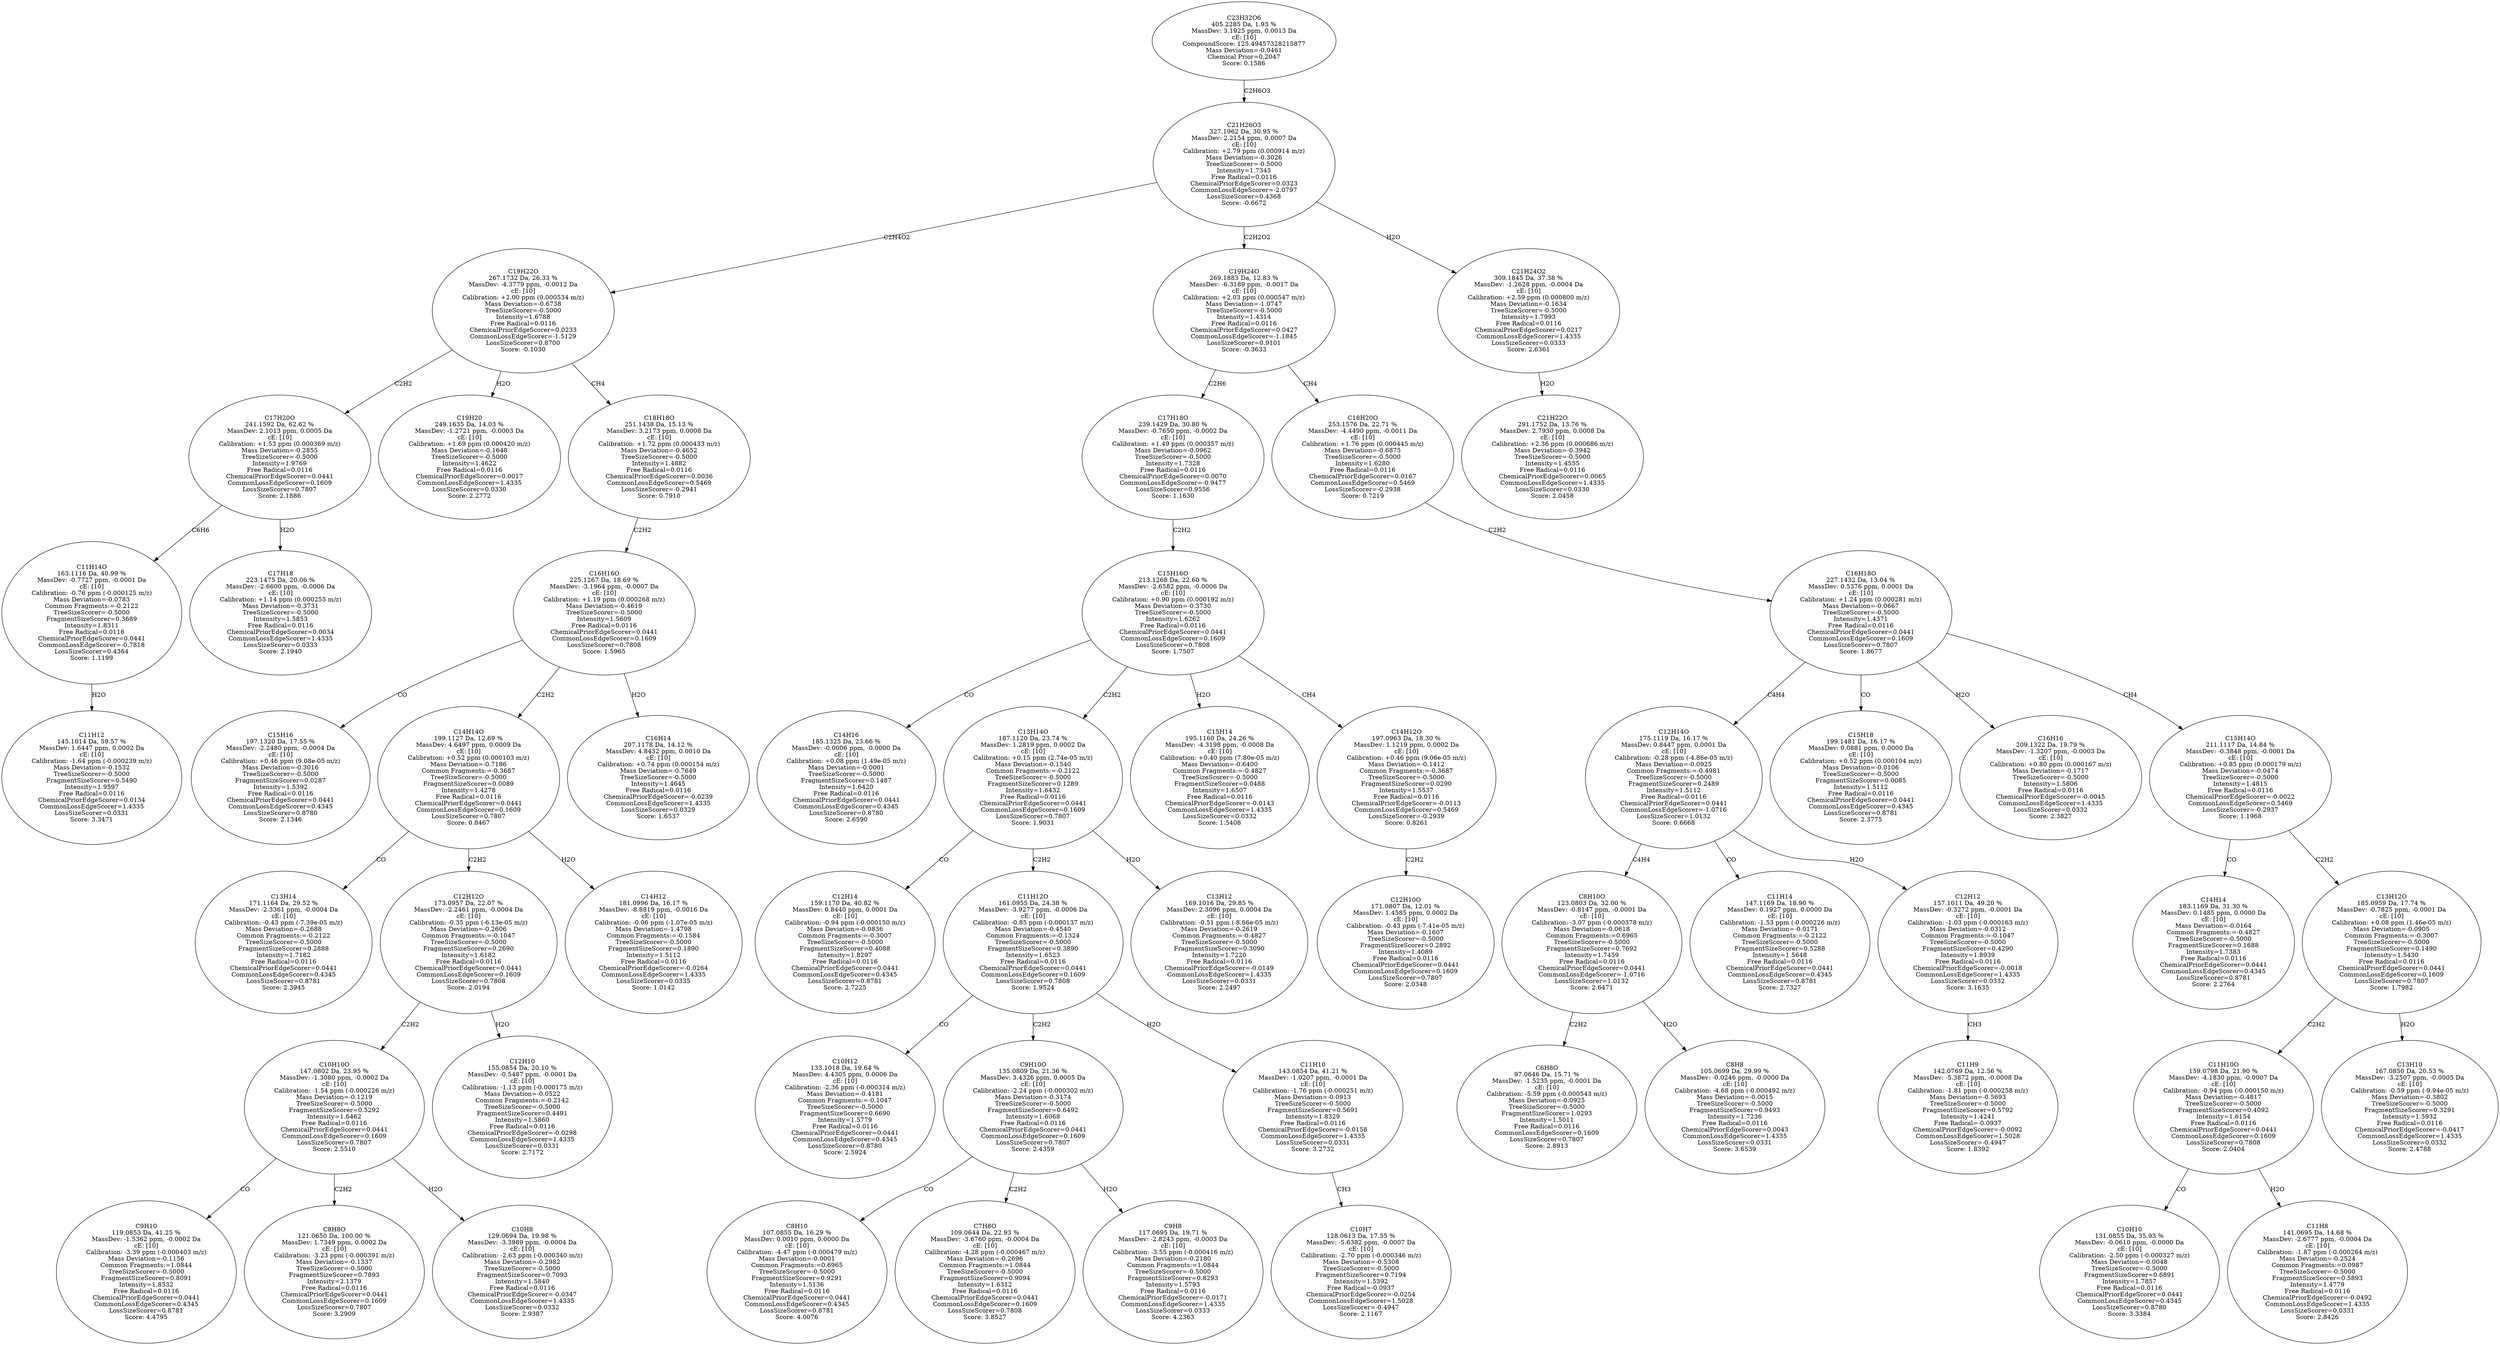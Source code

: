 strict digraph {
v1 [label="C11H12\n145.1014 Da, 59.57 %\nMassDev: 1.6447 ppm, 0.0002 Da\ncE: [10]\nCalibration: -1.64 ppm (-0.000239 m/z)\nMass Deviation=-0.1532\nTreeSizeScorer=-0.5000\nFragmentSizeScorer=0.5490\nIntensity=1.9597\nFree Radical=0.0116\nChemicalPriorEdgeScorer=0.0134\nCommonLossEdgeScorer=1.4335\nLossSizeScorer=0.0331\nScore: 3.3471"];
v2 [label="C11H14O\n163.1116 Da, 40.99 %\nMassDev: -0.7727 ppm, -0.0001 Da\ncE: [10]\nCalibration: -0.76 ppm (-0.000125 m/z)\nMass Deviation=-0.0783\nCommon Fragments:=-0.2122\nTreeSizeScorer=-0.5000\nFragmentSizeScorer=0.3689\nIntensity=1.8311\nFree Radical=0.0116\nChemicalPriorEdgeScorer=0.0441\nCommonLossEdgeScorer=-0.7818\nLossSizeScorer=0.4364\nScore: 1.1199"];
v3 [label="C17H18\n223.1475 Da, 20.06 %\nMassDev: -2.6600 ppm, -0.0006 Da\ncE: [10]\nCalibration: +1.14 ppm (0.000255 m/z)\nMass Deviation=-0.3731\nTreeSizeScorer=-0.5000\nIntensity=1.5853\nFree Radical=0.0116\nChemicalPriorEdgeScorer=0.0034\nCommonLossEdgeScorer=1.4335\nLossSizeScorer=0.0333\nScore: 2.1940"];
v4 [label="C17H20O\n241.1592 Da, 62.62 %\nMassDev: 2.1013 ppm, 0.0005 Da\ncE: [10]\nCalibration: +1.53 ppm (0.000369 m/z)\nMass Deviation=-0.2855\nTreeSizeScorer=-0.5000\nIntensity=1.9769\nFree Radical=0.0116\nChemicalPriorEdgeScorer=0.0441\nCommonLossEdgeScorer=0.1609\nLossSizeScorer=0.7807\nScore: 2.1886"];
v5 [label="C19H20\n249.1635 Da, 14.03 %\nMassDev: -1.2721 ppm, -0.0003 Da\ncE: [10]\nCalibration: +1.69 ppm (0.000420 m/z)\nMass Deviation=-0.1648\nTreeSizeScorer=-0.5000\nIntensity=1.4622\nFree Radical=0.0116\nChemicalPriorEdgeScorer=0.0017\nCommonLossEdgeScorer=1.4335\nLossSizeScorer=0.0330\nScore: 2.2772"];
v6 [label="C15H16\n197.1320 Da, 17.55 %\nMassDev: -2.2480 ppm, -0.0004 Da\ncE: [10]\nCalibration: +0.46 ppm (9.08e-05 m/z)\nMass Deviation=-0.3016\nTreeSizeScorer=-0.5000\nFragmentSizeScorer=0.0287\nIntensity=1.5392\nFree Radical=0.0116\nChemicalPriorEdgeScorer=0.0441\nCommonLossEdgeScorer=0.4345\nLossSizeScorer=0.8780\nScore: 2.1346"];
v7 [label="C13H14\n171.1164 Da, 29.52 %\nMassDev: -2.3361 ppm, -0.0004 Da\ncE: [10]\nCalibration: -0.43 ppm (-7.39e-05 m/z)\nMass Deviation=-0.2688\nCommon Fragments:=-0.2122\nTreeSizeScorer=-0.5000\nFragmentSizeScorer=0.2888\nIntensity=1.7182\nFree Radical=0.0116\nChemicalPriorEdgeScorer=0.0441\nCommonLossEdgeScorer=0.4345\nLossSizeScorer=0.8781\nScore: 2.3945"];
v8 [label="C9H10\n119.0853 Da, 41.25 %\nMassDev: -1.5362 ppm, -0.0002 Da\ncE: [10]\nCalibration: -3.39 ppm (-0.000403 m/z)\nMass Deviation=-0.1156\nCommon Fragments:=1.0844\nTreeSizeScorer=-0.5000\nFragmentSizeScorer=0.8091\nIntensity=1.8332\nFree Radical=0.0116\nChemicalPriorEdgeScorer=0.0441\nCommonLossEdgeScorer=0.4345\nLossSizeScorer=0.8781\nScore: 4.4795"];
v9 [label="C8H8O\n121.0650 Da, 100.00 %\nMassDev: 1.7349 ppm, 0.0002 Da\ncE: [10]\nCalibration: -3.23 ppm (-0.000391 m/z)\nMass Deviation=-0.1337\nTreeSizeScorer=-0.5000\nFragmentSizeScorer=0.7893\nIntensity=2.1379\nFree Radical=0.0116\nChemicalPriorEdgeScorer=0.0441\nCommonLossEdgeScorer=0.1609\nLossSizeScorer=0.7807\nScore: 3.2909"];
v10 [label="C10H8\n129.0694 Da, 19.98 %\nMassDev: -3.3989 ppm, -0.0004 Da\ncE: [10]\nCalibration: -2.63 ppm (-0.000340 m/z)\nMass Deviation=-0.2982\nTreeSizeScorer=-0.5000\nFragmentSizeScorer=0.7093\nIntensity=1.5840\nFree Radical=0.0116\nChemicalPriorEdgeScorer=-0.0347\nCommonLossEdgeScorer=1.4335\nLossSizeScorer=0.0332\nScore: 2.9387"];
v11 [label="C10H10O\n147.0802 Da, 23.95 %\nMassDev: -1.3080 ppm, -0.0002 Da\ncE: [10]\nCalibration: -1.54 ppm (-0.000226 m/z)\nMass Deviation=-0.1219\nTreeSizeScorer=-0.5000\nFragmentSizeScorer=0.5292\nIntensity=1.6462\nFree Radical=0.0116\nChemicalPriorEdgeScorer=0.0441\nCommonLossEdgeScorer=0.1609\nLossSizeScorer=0.7807\nScore: 2.5510"];
v12 [label="C12H10\n155.0854 Da, 20.10 %\nMassDev: -0.5487 ppm, -0.0001 Da\ncE: [10]\nCalibration: -1.13 ppm (-0.000175 m/z)\nMass Deviation=-0.0522\nCommon Fragments:=-0.2142\nTreeSizeScorer=-0.5000\nFragmentSizeScorer=0.4491\nIntensity=1.5860\nFree Radical=0.0116\nChemicalPriorEdgeScorer=-0.0298\nCommonLossEdgeScorer=1.4335\nLossSizeScorer=0.0331\nScore: 2.7172"];
v13 [label="C12H12O\n173.0957 Da, 22.07 %\nMassDev: -2.2461 ppm, -0.0004 Da\ncE: [10]\nCalibration: -0.35 ppm (-6.13e-05 m/z)\nMass Deviation=-0.2606\nCommon Fragments:=-0.1047\nTreeSizeScorer=-0.5000\nFragmentSizeScorer=0.2690\nIntensity=1.6182\nFree Radical=0.0116\nChemicalPriorEdgeScorer=0.0441\nCommonLossEdgeScorer=0.1609\nLossSizeScorer=0.7808\nScore: 2.0194"];
v14 [label="C14H12\n181.0996 Da, 16.17 %\nMassDev: -8.8819 ppm, -0.0016 Da\ncE: [10]\nCalibration: -0.06 ppm (-1.07e-05 m/z)\nMass Deviation=-1.4798\nCommon Fragments:=-0.1584\nTreeSizeScorer=-0.5000\nFragmentSizeScorer=0.1890\nIntensity=1.5112\nFree Radical=0.0116\nChemicalPriorEdgeScorer=-0.0264\nCommonLossEdgeScorer=1.4335\nLossSizeScorer=0.0335\nScore: 1.0142"];
v15 [label="C14H14O\n199.1127 Da, 12.69 %\nMassDev: 4.6497 ppm, 0.0009 Da\ncE: [10]\nCalibration: +0.52 ppm (0.000103 m/z)\nMass Deviation=-0.7186\nCommon Fragments:=-0.3687\nTreeSizeScorer=-0.5000\nFragmentSizeScorer=0.0089\nIntensity=1.4278\nFree Radical=0.0116\nChemicalPriorEdgeScorer=0.0441\nCommonLossEdgeScorer=0.1609\nLossSizeScorer=0.7807\nScore: 0.8467"];
v16 [label="C16H14\n207.1178 Da, 14.12 %\nMassDev: 4.8432 ppm, 0.0010 Da\ncE: [10]\nCalibration: +0.74 ppm (0.000154 m/z)\nMass Deviation=-0.7649\nTreeSizeScorer=-0.5000\nIntensity=1.4645\nFree Radical=0.0116\nChemicalPriorEdgeScorer=-0.0239\nCommonLossEdgeScorer=1.4335\nLossSizeScorer=0.0329\nScore: 1.6537"];
v17 [label="C16H16O\n225.1267 Da, 18.69 %\nMassDev: -3.1964 ppm, -0.0007 Da\ncE: [10]\nCalibration: +1.19 ppm (0.000268 m/z)\nMass Deviation=-0.4619\nTreeSizeScorer=-0.5000\nIntensity=1.5609\nFree Radical=0.0116\nChemicalPriorEdgeScorer=0.0441\nCommonLossEdgeScorer=0.1609\nLossSizeScorer=0.7808\nScore: 1.5965"];
v18 [label="C18H18O\n251.1438 Da, 15.13 %\nMassDev: 3.2173 ppm, 0.0008 Da\ncE: [10]\nCalibration: +1.72 ppm (0.000433 m/z)\nMass Deviation=-0.4652\nTreeSizeScorer=-0.5000\nIntensity=1.4882\nFree Radical=0.0116\nChemicalPriorEdgeScorer=0.0036\nCommonLossEdgeScorer=0.5469\nLossSizeScorer=-0.2941\nScore: 0.7910"];
v19 [label="C19H22O\n267.1732 Da, 26.33 %\nMassDev: -4.3779 ppm, -0.0012 Da\ncE: [10]\nCalibration: +2.00 ppm (0.000534 m/z)\nMass Deviation=-0.6738\nTreeSizeScorer=-0.5000\nIntensity=1.6788\nFree Radical=0.0116\nChemicalPriorEdgeScorer=0.0233\nCommonLossEdgeScorer=-1.5129\nLossSizeScorer=0.8700\nScore: -0.1030"];
v20 [label="C14H16\n185.1325 Da, 23.66 %\nMassDev: -0.0006 ppm, -0.0000 Da\ncE: [10]\nCalibration: +0.08 ppm (1.49e-05 m/z)\nMass Deviation=-0.0001\nTreeSizeScorer=-0.5000\nFragmentSizeScorer=0.1487\nIntensity=1.6420\nFree Radical=0.0116\nChemicalPriorEdgeScorer=0.0441\nCommonLossEdgeScorer=0.4345\nLossSizeScorer=0.8780\nScore: 2.6590"];
v21 [label="C12H14\n159.1170 Da, 40.82 %\nMassDev: 0.8440 ppm, 0.0001 Da\ncE: [10]\nCalibration: -0.94 ppm (-0.000150 m/z)\nMass Deviation=-0.0836\nCommon Fragments:=-0.3007\nTreeSizeScorer=-0.5000\nFragmentSizeScorer=0.4088\nIntensity=1.8297\nFree Radical=0.0116\nChemicalPriorEdgeScorer=0.0441\nCommonLossEdgeScorer=0.4345\nLossSizeScorer=0.8781\nScore: 2.7225"];
v22 [label="C10H12\n133.1018 Da, 19.64 %\nMassDev: 4.4305 ppm, 0.0006 Da\ncE: [10]\nCalibration: -2.36 ppm (-0.000314 m/z)\nMass Deviation=-0.4181\nCommon Fragments:=-0.1047\nTreeSizeScorer=-0.5000\nFragmentSizeScorer=0.6690\nIntensity=1.5779\nFree Radical=0.0116\nChemicalPriorEdgeScorer=0.0441\nCommonLossEdgeScorer=0.4345\nLossSizeScorer=0.8780\nScore: 2.5924"];
v23 [label="C8H10\n107.0855 Da, 16.29 %\nMassDev: 0.0010 ppm, 0.0000 Da\ncE: [10]\nCalibration: -4.47 ppm (-0.000479 m/z)\nMass Deviation=-0.0001\nCommon Fragments:=0.6965\nTreeSizeScorer=-0.5000\nFragmentSizeScorer=0.9291\nIntensity=1.5136\nFree Radical=0.0116\nChemicalPriorEdgeScorer=0.0441\nCommonLossEdgeScorer=0.4345\nLossSizeScorer=0.8781\nScore: 4.0076"];
v24 [label="C7H8O\n109.0644 Da, 22.93 %\nMassDev: -3.6760 ppm, -0.0004 Da\ncE: [10]\nCalibration: -4.28 ppm (-0.000467 m/z)\nMass Deviation=-0.2696\nCommon Fragments:=1.0844\nTreeSizeScorer=-0.5000\nFragmentSizeScorer=0.9094\nIntensity=1.6312\nFree Radical=0.0116\nChemicalPriorEdgeScorer=0.0441\nCommonLossEdgeScorer=0.1609\nLossSizeScorer=0.7808\nScore: 3.8527"];
v25 [label="C9H8\n117.0695 Da, 19.71 %\nMassDev: -2.8243 ppm, -0.0003 Da\ncE: [10]\nCalibration: -3.55 ppm (-0.000416 m/z)\nMass Deviation=-0.2180\nCommon Fragments:=1.0844\nTreeSizeScorer=-0.5000\nFragmentSizeScorer=0.8293\nIntensity=1.5793\nFree Radical=0.0116\nChemicalPriorEdgeScorer=-0.0171\nCommonLossEdgeScorer=1.4335\nLossSizeScorer=0.0333\nScore: 4.2363"];
v26 [label="C9H10O\n135.0809 Da, 21.36 %\nMassDev: 3.4326 ppm, 0.0005 Da\ncE: [10]\nCalibration: -2.24 ppm (-0.000302 m/z)\nMass Deviation=-0.3174\nTreeSizeScorer=-0.5000\nFragmentSizeScorer=0.6492\nIntensity=1.6068\nFree Radical=0.0116\nChemicalPriorEdgeScorer=0.0441\nCommonLossEdgeScorer=0.1609\nLossSizeScorer=0.7807\nScore: 2.4359"];
v27 [label="C10H7\n128.0613 Da, 17.55 %\nMassDev: -5.6382 ppm, -0.0007 Da\ncE: [10]\nCalibration: -2.70 ppm (-0.000346 m/z)\nMass Deviation=-0.5308\nTreeSizeScorer=-0.5000\nFragmentSizeScorer=0.7194\nIntensity=1.5392\nFree Radical=-0.0937\nChemicalPriorEdgeScorer=-0.0254\nCommonLossEdgeScorer=1.5028\nLossSizeScorer=-0.4947\nScore: 2.1167"];
v28 [label="C11H10\n143.0854 Da, 41.21 %\nMassDev: -1.0207 ppm, -0.0001 Da\ncE: [10]\nCalibration: -1.76 ppm (-0.000251 m/z)\nMass Deviation=-0.0913\nTreeSizeScorer=-0.5000\nFragmentSizeScorer=0.5691\nIntensity=1.8329\nFree Radical=0.0116\nChemicalPriorEdgeScorer=-0.0158\nCommonLossEdgeScorer=1.4335\nLossSizeScorer=0.0331\nScore: 3.2732"];
v29 [label="C11H12O\n161.0955 Da, 24.38 %\nMassDev: -3.9277 ppm, -0.0006 Da\ncE: [10]\nCalibration: -0.85 ppm (-0.000137 m/z)\nMass Deviation=-0.4540\nCommon Fragments:=-0.1324\nTreeSizeScorer=-0.5000\nFragmentSizeScorer=0.3890\nIntensity=1.6523\nFree Radical=0.0116\nChemicalPriorEdgeScorer=0.0441\nCommonLossEdgeScorer=0.1609\nLossSizeScorer=0.7808\nScore: 1.9524"];
v30 [label="C13H12\n169.1016 Da, 29.85 %\nMassDev: 2.3096 ppm, 0.0004 Da\ncE: [10]\nCalibration: -0.51 ppm (-8.66e-05 m/z)\nMass Deviation=-0.2619\nCommon Fragments:=-0.4827\nTreeSizeScorer=-0.5000\nFragmentSizeScorer=0.3090\nIntensity=1.7220\nFree Radical=0.0116\nChemicalPriorEdgeScorer=-0.0149\nCommonLossEdgeScorer=1.4335\nLossSizeScorer=0.0331\nScore: 2.2497"];
v31 [label="C13H14O\n187.1120 Da, 23.74 %\nMassDev: 1.2819 ppm, 0.0002 Da\ncE: [10]\nCalibration: +0.15 ppm (2.74e-05 m/z)\nMass Deviation=-0.1540\nCommon Fragments:=-0.2122\nTreeSizeScorer=-0.5000\nFragmentSizeScorer=0.1289\nIntensity=1.6432\nFree Radical=0.0116\nChemicalPriorEdgeScorer=0.0441\nCommonLossEdgeScorer=0.1609\nLossSizeScorer=0.7807\nScore: 1.9031"];
v32 [label="C15H14\n195.1160 Da, 24.26 %\nMassDev: -4.3198 ppm, -0.0008 Da\ncE: [10]\nCalibration: +0.40 ppm (7.80e-05 m/z)\nMass Deviation=-0.6400\nCommon Fragments:=-0.4827\nTreeSizeScorer=-0.5000\nFragmentSizeScorer=0.0488\nIntensity=1.6507\nFree Radical=0.0116\nChemicalPriorEdgeScorer=-0.0143\nCommonLossEdgeScorer=1.4335\nLossSizeScorer=0.0332\nScore: 1.5408"];
v33 [label="C12H10O\n171.0807 Da, 12.01 %\nMassDev: 1.4585 ppm, 0.0002 Da\ncE: [10]\nCalibration: -0.43 ppm (-7.41e-05 m/z)\nMass Deviation=-0.1607\nTreeSizeScorer=-0.5000\nFragmentSizeScorer=0.2892\nIntensity=1.4089\nFree Radical=0.0116\nChemicalPriorEdgeScorer=0.0441\nCommonLossEdgeScorer=0.1609\nLossSizeScorer=0.7807\nScore: 2.0348"];
v34 [label="C14H12O\n197.0963 Da, 18.30 %\nMassDev: 1.1219 ppm, 0.0002 Da\ncE: [10]\nCalibration: +0.46 ppm (9.06e-05 m/z)\nMass Deviation=-0.1412\nCommon Fragments:=-0.3687\nTreeSizeScorer=-0.5000\nFragmentSizeScorer=0.0290\nIntensity=1.5537\nFree Radical=0.0116\nChemicalPriorEdgeScorer=-0.0113\nCommonLossEdgeScorer=0.5469\nLossSizeScorer=-0.2939\nScore: 0.8261"];
v35 [label="C15H16O\n213.1268 Da, 22.60 %\nMassDev: -2.6582 ppm, -0.0006 Da\ncE: [10]\nCalibration: +0.90 ppm (0.000192 m/z)\nMass Deviation=-0.3730\nTreeSizeScorer=-0.5000\nIntensity=1.6262\nFree Radical=0.0116\nChemicalPriorEdgeScorer=0.0441\nCommonLossEdgeScorer=0.1609\nLossSizeScorer=0.7808\nScore: 1.7507"];
v36 [label="C17H18O\n239.1429 Da, 30.80 %\nMassDev: -0.7650 ppm, -0.0002 Da\ncE: [10]\nCalibration: +1.49 ppm (0.000357 m/z)\nMass Deviation=-0.0962\nTreeSizeScorer=-0.5000\nIntensity=1.7328\nFree Radical=0.0116\nChemicalPriorEdgeScorer=0.0070\nCommonLossEdgeScorer=-0.9477\nLossSizeScorer=0.9556\nScore: 1.1630"];
v37 [label="C6H8O\n97.0646 Da, 15.71 %\nMassDev: -1.5235 ppm, -0.0001 Da\ncE: [10]\nCalibration: -5.59 ppm (-0.000543 m/z)\nMass Deviation=-0.0925\nTreeSizeScorer=-0.5000\nFragmentSizeScorer=1.0293\nIntensity=1.5011\nFree Radical=0.0116\nCommonLossEdgeScorer=0.1609\nLossSizeScorer=0.7807\nScore: 2.8913"];
v38 [label="C8H8\n105.0699 Da, 29.99 %\nMassDev: -0.0246 ppm, -0.0000 Da\ncE: [10]\nCalibration: -4.68 ppm (-0.000492 m/z)\nMass Deviation=-0.0015\nTreeSizeScorer=-0.5000\nFragmentSizeScorer=0.9493\nIntensity=1.7236\nFree Radical=0.0116\nChemicalPriorEdgeScorer=0.0043\nCommonLossEdgeScorer=1.4335\nLossSizeScorer=0.0331\nScore: 3.6539"];
v39 [label="C8H10O\n123.0803 Da, 32.00 %\nMassDev: -0.8147 ppm, -0.0001 Da\ncE: [10]\nCalibration: -3.07 ppm (-0.000378 m/z)\nMass Deviation=-0.0618\nCommon Fragments:=0.6965\nTreeSizeScorer=-0.5000\nFragmentSizeScorer=0.7692\nIntensity=1.7459\nFree Radical=0.0116\nChemicalPriorEdgeScorer=0.0441\nCommonLossEdgeScorer=-1.0716\nLossSizeScorer=1.0132\nScore: 2.6471"];
v40 [label="C11H14\n147.1169 Da, 18.90 %\nMassDev: 0.1927 ppm, 0.0000 Da\ncE: [10]\nCalibration: -1.53 ppm (-0.000226 m/z)\nMass Deviation=-0.0171\nCommon Fragments:=-0.2122\nTreeSizeScorer=-0.5000\nFragmentSizeScorer=0.5288\nIntensity=1.5648\nFree Radical=0.0116\nChemicalPriorEdgeScorer=0.0441\nCommonLossEdgeScorer=0.4345\nLossSizeScorer=0.8781\nScore: 2.7327"];
v41 [label="C11H9\n142.0769 Da, 12.56 %\nMassDev: -5.3872 ppm, -0.0008 Da\ncE: [10]\nCalibration: -1.81 ppm (-0.000258 m/z)\nMass Deviation=-0.5693\nTreeSizeScorer=-0.5000\nFragmentSizeScorer=0.5792\nIntensity=1.4241\nFree Radical=-0.0937\nChemicalPriorEdgeScorer=-0.0092\nCommonLossEdgeScorer=1.5028\nLossSizeScorer=-0.4947\nScore: 1.8392"];
v42 [label="C12H12\n157.1011 Da, 49.20 %\nMassDev: -0.3272 ppm, -0.0001 Da\ncE: [10]\nCalibration: -1.03 ppm (-0.000163 m/z)\nMass Deviation=-0.0312\nCommon Fragments:=-0.1047\nTreeSizeScorer=-0.5000\nFragmentSizeScorer=0.4290\nIntensity=1.8939\nFree Radical=0.0116\nChemicalPriorEdgeScorer=-0.0018\nCommonLossEdgeScorer=1.4335\nLossSizeScorer=0.0332\nScore: 3.1635"];
v43 [label="C12H14O\n175.1119 Da, 16.17 %\nMassDev: 0.8447 ppm, 0.0001 Da\ncE: [10]\nCalibration: -0.28 ppm (-4.86e-05 m/z)\nMass Deviation=-0.0925\nCommon Fragments:=-0.4981\nTreeSizeScorer=-0.5000\nFragmentSizeScorer=0.2489\nIntensity=1.5112\nFree Radical=0.0116\nChemicalPriorEdgeScorer=0.0441\nCommonLossEdgeScorer=-1.0716\nLossSizeScorer=1.0132\nScore: 0.6668"];
v44 [label="C15H18\n199.1481 Da, 16.17 %\nMassDev: 0.0881 ppm, 0.0000 Da\ncE: [10]\nCalibration: +0.52 ppm (0.000104 m/z)\nMass Deviation=-0.0106\nTreeSizeScorer=-0.5000\nFragmentSizeScorer=0.0085\nIntensity=1.5112\nFree Radical=0.0116\nChemicalPriorEdgeScorer=0.0441\nCommonLossEdgeScorer=0.4345\nLossSizeScorer=0.8781\nScore: 2.3775"];
v45 [label="C16H16\n209.1322 Da, 19.79 %\nMassDev: -1.3207 ppm, -0.0003 Da\ncE: [10]\nCalibration: +0.80 ppm (0.000167 m/z)\nMass Deviation=-0.1717\nTreeSizeScorer=-0.5000\nIntensity=1.5806\nFree Radical=0.0116\nChemicalPriorEdgeScorer=-0.0045\nCommonLossEdgeScorer=1.4335\nLossSizeScorer=0.0332\nScore: 2.3827"];
v46 [label="C14H14\n183.1169 Da, 31.30 %\nMassDev: 0.1485 ppm, 0.0000 Da\ncE: [10]\nMass Deviation=-0.0164\nCommon Fragments:=-0.4827\nTreeSizeScorer=-0.5000\nFragmentSizeScorer=0.1688\nIntensity=1.7383\nFree Radical=0.0116\nChemicalPriorEdgeScorer=0.0441\nCommonLossEdgeScorer=0.4345\nLossSizeScorer=0.8781\nScore: 2.2764"];
v47 [label="C10H10\n131.0855 Da, 35.93 %\nMassDev: -0.0610 ppm, -0.0000 Da\ncE: [10]\nCalibration: -2.50 ppm (-0.000327 m/z)\nMass Deviation=-0.0048\nTreeSizeScorer=-0.5000\nFragmentSizeScorer=0.6891\nIntensity=1.7857\nFree Radical=0.0116\nChemicalPriorEdgeScorer=0.0441\nCommonLossEdgeScorer=0.4345\nLossSizeScorer=0.8780\nScore: 3.3384"];
v48 [label="C11H8\n141.0695 Da, 14.68 %\nMassDev: -2.6777 ppm, -0.0004 Da\ncE: [10]\nCalibration: -1.87 ppm (-0.000264 m/z)\nMass Deviation=-0.2524\nCommon Fragments:=0.0987\nTreeSizeScorer=-0.5000\nFragmentSizeScorer=0.5893\nIntensity=1.4779\nFree Radical=0.0116\nChemicalPriorEdgeScorer=-0.0492\nCommonLossEdgeScorer=1.4335\nLossSizeScorer=0.0331\nScore: 2.8426"];
v49 [label="C11H10O\n159.0798 Da, 21.90 %\nMassDev: -4.1830 ppm, -0.0007 Da\ncE: [10]\nCalibration: -0.94 ppm (-0.000150 m/z)\nMass Deviation=-0.4817\nTreeSizeScorer=-0.5000\nFragmentSizeScorer=0.4092\nIntensity=1.6154\nFree Radical=0.0116\nChemicalPriorEdgeScorer=0.0441\nCommonLossEdgeScorer=0.1609\nLossSizeScorer=0.7808\nScore: 2.0404"];
v50 [label="C13H10\n167.0850 Da, 20.53 %\nMassDev: -3.2507 ppm, -0.0005 Da\ncE: [10]\nCalibration: -0.59 ppm (-9.94e-05 m/z)\nMass Deviation=-0.3802\nTreeSizeScorer=-0.5000\nFragmentSizeScorer=0.3291\nIntensity=1.5932\nFree Radical=0.0116\nChemicalPriorEdgeScorer=-0.0417\nCommonLossEdgeScorer=1.4335\nLossSizeScorer=0.0332\nScore: 2.4788"];
v51 [label="C13H12O\n185.0959 Da, 17.74 %\nMassDev: -0.7825 ppm, -0.0001 Da\ncE: [10]\nCalibration: +0.08 ppm (1.46e-05 m/z)\nMass Deviation=-0.0905\nCommon Fragments:=-0.3007\nTreeSizeScorer=-0.5000\nFragmentSizeScorer=0.1490\nIntensity=1.5430\nFree Radical=0.0116\nChemicalPriorEdgeScorer=0.0441\nCommonLossEdgeScorer=0.1609\nLossSizeScorer=0.7807\nScore: 1.7982"];
v52 [label="C15H14O\n211.1117 Da, 14.84 %\nMassDev: -0.3848 ppm, -0.0001 Da\ncE: [10]\nCalibration: +0.85 ppm (0.000179 m/z)\nMass Deviation=-0.0474\nTreeSizeScorer=-0.5000\nIntensity=1.4815\nFree Radical=0.0116\nChemicalPriorEdgeScorer=-0.0022\nCommonLossEdgeScorer=0.5469\nLossSizeScorer=-0.2937\nScore: 1.1968"];
v53 [label="C16H18O\n227.1432 Da, 13.04 %\nMassDev: 0.5376 ppm, 0.0001 Da\ncE: [10]\nCalibration: +1.24 ppm (0.000281 m/z)\nMass Deviation=-0.0667\nTreeSizeScorer=-0.5000\nIntensity=1.4371\nFree Radical=0.0116\nChemicalPriorEdgeScorer=0.0441\nCommonLossEdgeScorer=0.1609\nLossSizeScorer=0.7807\nScore: 1.8677"];
v54 [label="C18H20O\n253.1576 Da, 22.71 %\nMassDev: -4.4490 ppm, -0.0011 Da\ncE: [10]\nCalibration: +1.76 ppm (0.000445 m/z)\nMass Deviation=-0.6875\nTreeSizeScorer=-0.5000\nIntensity=1.6280\nFree Radical=0.0116\nChemicalPriorEdgeScorer=0.0167\nCommonLossEdgeScorer=0.5469\nLossSizeScorer=-0.2938\nScore: 0.7219"];
v55 [label="C19H24O\n269.1883 Da, 12.83 %\nMassDev: -6.3189 ppm, -0.0017 Da\ncE: [10]\nCalibration: +2.03 ppm (0.000547 m/z)\nMass Deviation=-1.0747\nTreeSizeScorer=-0.5000\nIntensity=1.4314\nFree Radical=0.0116\nChemicalPriorEdgeScorer=0.0427\nCommonLossEdgeScorer=-1.1845\nLossSizeScorer=0.9101\nScore: -0.3633"];
v56 [label="C21H22O\n291.1752 Da, 13.76 %\nMassDev: 2.7930 ppm, 0.0008 Da\ncE: [10]\nCalibration: +2.36 ppm (0.000686 m/z)\nMass Deviation=-0.3942\nTreeSizeScorer=-0.5000\nIntensity=1.4555\nFree Radical=0.0116\nChemicalPriorEdgeScorer=0.0065\nCommonLossEdgeScorer=1.4335\nLossSizeScorer=0.0330\nScore: 2.0458"];
v57 [label="C21H24O2\n309.1845 Da, 37.38 %\nMassDev: -1.2628 ppm, -0.0004 Da\ncE: [10]\nCalibration: +2.59 ppm (0.000800 m/z)\nMass Deviation=-0.1634\nTreeSizeScorer=-0.5000\nIntensity=1.7993\nFree Radical=0.0116\nChemicalPriorEdgeScorer=0.0217\nCommonLossEdgeScorer=1.4335\nLossSizeScorer=0.0333\nScore: 2.6361"];
v58 [label="C21H26O3\n327.1962 Da, 30.95 %\nMassDev: 2.2154 ppm, 0.0007 Da\ncE: [10]\nCalibration: +2.79 ppm (0.000914 m/z)\nMass Deviation=-0.3026\nTreeSizeScorer=-0.5000\nIntensity=1.7345\nFree Radical=0.0116\nChemicalPriorEdgeScorer=0.0323\nCommonLossEdgeScorer=-2.0797\nLossSizeScorer=0.4368\nScore: -0.6672"];
v59 [label="C23H32O6\n405.2285 Da, 1.93 %\nMassDev: 3.1925 ppm, 0.0013 Da\ncE: [10]\nCompoundScore: 125.49457328215877\nMass Deviation=-0.0461\nChemical Prior=0.2047\nScore: 0.1586"];
v2 -> v1 [label="H2O"];
v4 -> v2 [label="C6H6"];
v4 -> v3 [label="H2O"];
v19 -> v4 [label="C2H2"];
v19 -> v5 [label="H2O"];
v17 -> v6 [label="CO"];
v15 -> v7 [label="CO"];
v11 -> v8 [label="CO"];
v11 -> v9 [label="C2H2"];
v11 -> v10 [label="H2O"];
v13 -> v11 [label="C2H2"];
v13 -> v12 [label="H2O"];
v15 -> v13 [label="C2H2"];
v15 -> v14 [label="H2O"];
v17 -> v15 [label="C2H2"];
v17 -> v16 [label="H2O"];
v18 -> v17 [label="C2H2"];
v19 -> v18 [label="CH4"];
v58 -> v19 [label="C2H4O2"];
v35 -> v20 [label="CO"];
v31 -> v21 [label="CO"];
v29 -> v22 [label="CO"];
v26 -> v23 [label="CO"];
v26 -> v24 [label="C2H2"];
v26 -> v25 [label="H2O"];
v29 -> v26 [label="C2H2"];
v28 -> v27 [label="CH3"];
v29 -> v28 [label="H2O"];
v31 -> v29 [label="C2H2"];
v31 -> v30 [label="H2O"];
v35 -> v31 [label="C2H2"];
v35 -> v32 [label="H2O"];
v34 -> v33 [label="C2H2"];
v35 -> v34 [label="CH4"];
v36 -> v35 [label="C2H2"];
v55 -> v36 [label="C2H6"];
v39 -> v37 [label="C2H2"];
v39 -> v38 [label="H2O"];
v43 -> v39 [label="C4H4"];
v43 -> v40 [label="CO"];
v42 -> v41 [label="CH3"];
v43 -> v42 [label="H2O"];
v53 -> v43 [label="C4H4"];
v53 -> v44 [label="CO"];
v53 -> v45 [label="H2O"];
v52 -> v46 [label="CO"];
v49 -> v47 [label="CO"];
v49 -> v48 [label="H2O"];
v51 -> v49 [label="C2H2"];
v51 -> v50 [label="H2O"];
v52 -> v51 [label="C2H2"];
v53 -> v52 [label="CH4"];
v54 -> v53 [label="C2H2"];
v55 -> v54 [label="CH4"];
v58 -> v55 [label="C2H2O2"];
v57 -> v56 [label="H2O"];
v58 -> v57 [label="H2O"];
v59 -> v58 [label="C2H6O3"];
}